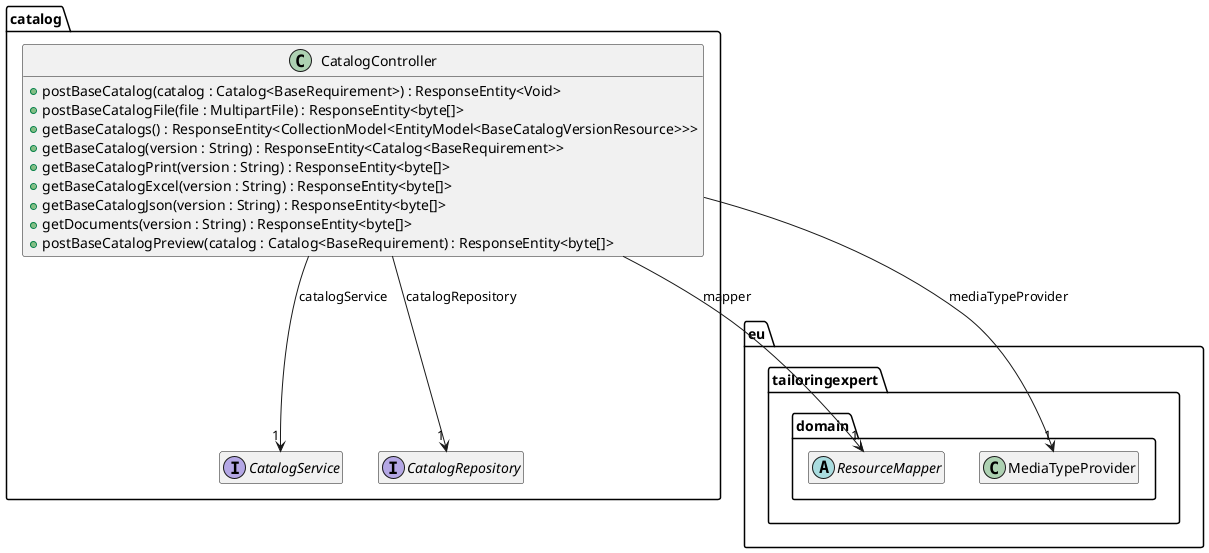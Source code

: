 @startuml
hide empty members

package eu.tailoringexpert {
    package domain {
        abstract class ResourceMapper
        class MediaTypeProvider
    }
}

package catalog {

    interface CatalogService {
    }

    interface CatalogRepository {
    }

    class CatalogController {
        +postBaseCatalog(catalog : Catalog<BaseRequirement>) : ResponseEntity<Void>
        +postBaseCatalogFile(file : MultipartFile) : ResponseEntity<byte[]>
        +getBaseCatalogs() : ResponseEntity<CollectionModel<EntityModel<BaseCatalogVersionResource>>>
        +getBaseCatalog(version : String) : ResponseEntity<Catalog<BaseRequirement>>
        +getBaseCatalogPrint(version : String) : ResponseEntity<byte[]>
        +getBaseCatalogExcel(version : String) : ResponseEntity<byte[]>
        +getBaseCatalogJson(version : String) : ResponseEntity<byte[]>
        +getDocuments(version : String) : ResponseEntity<byte[]>
        +postBaseCatalogPreview(catalog : Catalog<BaseRequirement) : ResponseEntity<byte[]>
    }


    CatalogController --> "1" ResourceMapper : mapper
    CatalogController --> "1" CatalogService : catalogService
    CatalogController --> "1" CatalogRepository : catalogRepository
    CatalogController --> "1" MediaTypeProvider : mediaTypeProvider
}
@enduml
